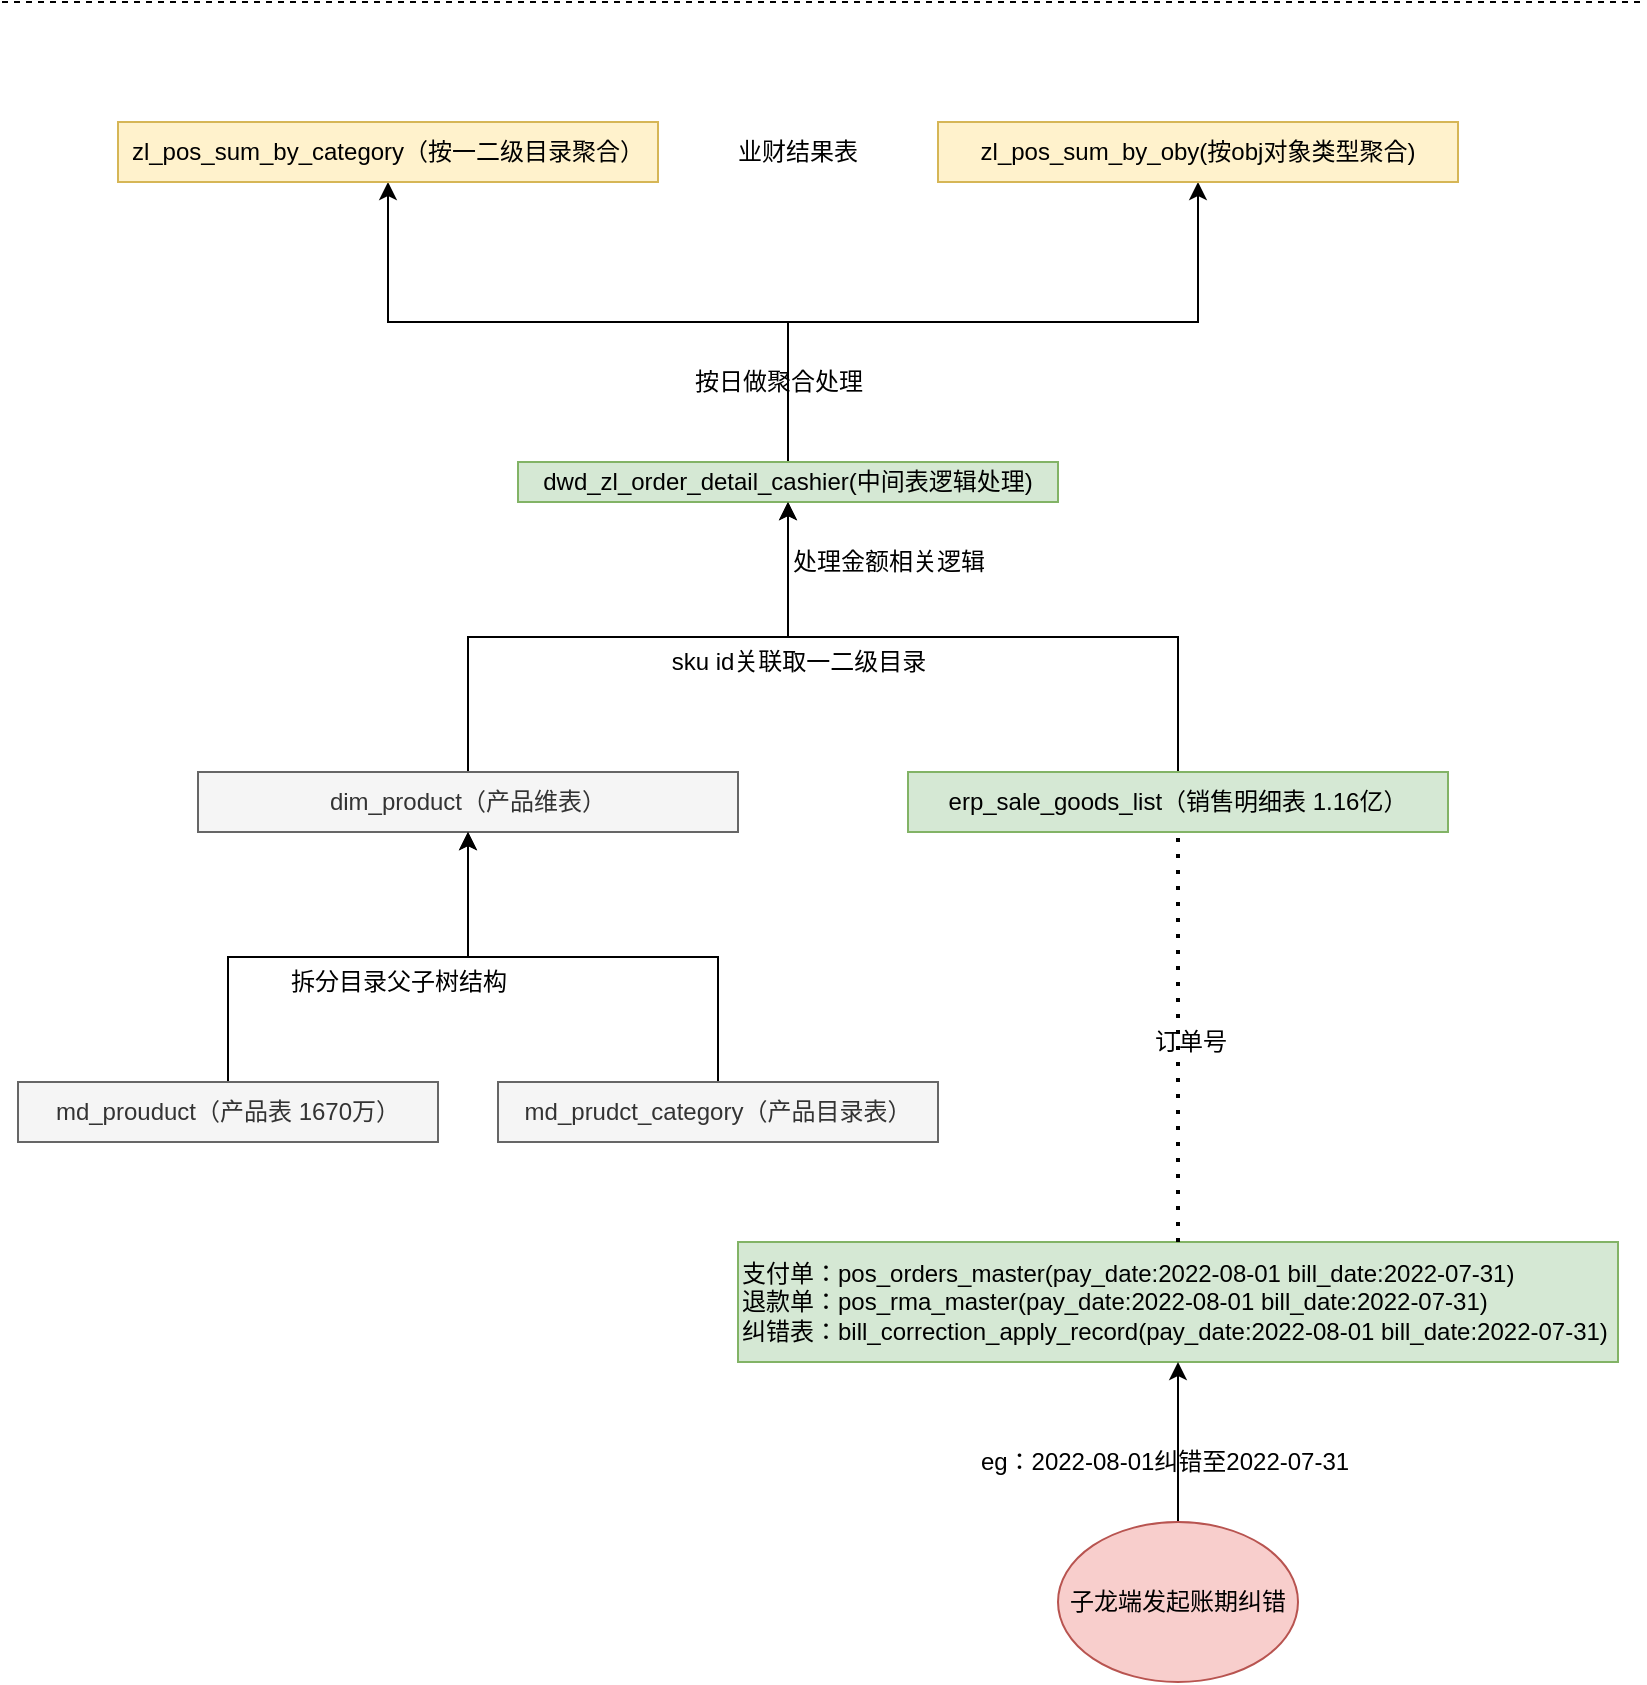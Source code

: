 <mxfile version="20.0.1" type="github">
  <diagram id="R797PX4un_1RKkbnCDY3" name="第 1 页">
    <mxGraphModel dx="1062" dy="593" grid="1" gridSize="10" guides="1" tooltips="1" connect="1" arrows="1" fold="1" page="1" pageScale="1" pageWidth="827" pageHeight="1169" math="0" shadow="0">
      <root>
        <mxCell id="0" />
        <mxCell id="1" parent="0" />
        <mxCell id="DioshYcZUjhNC1nyPAcM-11" style="edgeStyle=orthogonalEdgeStyle;rounded=0;orthogonalLoop=1;jettySize=auto;html=1;entryX=0.5;entryY=1;entryDx=0;entryDy=0;" edge="1" parent="1" source="DioshYcZUjhNC1nyPAcM-1" target="DioshYcZUjhNC1nyPAcM-2">
          <mxGeometry relative="1" as="geometry" />
        </mxCell>
        <mxCell id="DioshYcZUjhNC1nyPAcM-1" value="dim_product（产品维表）" style="rounded=0;whiteSpace=wrap;html=1;fillColor=#f5f5f5;strokeColor=#666666;fontColor=#333333;" vertex="1" parent="1">
          <mxGeometry x="100" y="585" width="270" height="30" as="geometry" />
        </mxCell>
        <mxCell id="DioshYcZUjhNC1nyPAcM-15" style="edgeStyle=orthogonalEdgeStyle;rounded=0;orthogonalLoop=1;jettySize=auto;html=1;" edge="1" parent="1" source="DioshYcZUjhNC1nyPAcM-2" target="DioshYcZUjhNC1nyPAcM-6">
          <mxGeometry relative="1" as="geometry">
            <Array as="points">
              <mxPoint x="395" y="360" />
              <mxPoint x="195" y="360" />
            </Array>
          </mxGeometry>
        </mxCell>
        <mxCell id="DioshYcZUjhNC1nyPAcM-17" style="edgeStyle=orthogonalEdgeStyle;rounded=0;orthogonalLoop=1;jettySize=auto;html=1;entryX=0.5;entryY=1;entryDx=0;entryDy=0;" edge="1" parent="1" source="DioshYcZUjhNC1nyPAcM-2" target="DioshYcZUjhNC1nyPAcM-7">
          <mxGeometry relative="1" as="geometry">
            <Array as="points">
              <mxPoint x="395" y="360" />
              <mxPoint x="600" y="360" />
            </Array>
          </mxGeometry>
        </mxCell>
        <mxCell id="DioshYcZUjhNC1nyPAcM-2" value="dwd_zl_order_detail_cashier(中间表逻辑处理)" style="rounded=0;whiteSpace=wrap;html=1;fillColor=#d5e8d4;strokeColor=#82b366;" vertex="1" parent="1">
          <mxGeometry x="260" y="430" width="270" height="20" as="geometry" />
        </mxCell>
        <mxCell id="DioshYcZUjhNC1nyPAcM-14" style="edgeStyle=orthogonalEdgeStyle;rounded=0;orthogonalLoop=1;jettySize=auto;html=1;" edge="1" parent="1" source="DioshYcZUjhNC1nyPAcM-3" target="DioshYcZUjhNC1nyPAcM-2">
          <mxGeometry relative="1" as="geometry" />
        </mxCell>
        <mxCell id="DioshYcZUjhNC1nyPAcM-3" value="erp_sale_goods_list（销售明细表 1.16亿）" style="rounded=0;whiteSpace=wrap;html=1;fillColor=#d5e8d4;strokeColor=#82b366;" vertex="1" parent="1">
          <mxGeometry x="455" y="585" width="270" height="30" as="geometry" />
        </mxCell>
        <mxCell id="DioshYcZUjhNC1nyPAcM-6" value="zl_pos_sum_by_category（按一二级目录聚合）" style="rounded=0;whiteSpace=wrap;html=1;fillColor=#fff2cc;strokeColor=#d6b656;" vertex="1" parent="1">
          <mxGeometry x="60" y="260" width="270" height="30" as="geometry" />
        </mxCell>
        <mxCell id="DioshYcZUjhNC1nyPAcM-7" value="zl_pos_sum_by_oby(按obj对象类型聚合)" style="rounded=0;whiteSpace=wrap;html=1;fillColor=#fff2cc;strokeColor=#d6b656;" vertex="1" parent="1">
          <mxGeometry x="470" y="260" width="260" height="30" as="geometry" />
        </mxCell>
        <mxCell id="DioshYcZUjhNC1nyPAcM-18" value="sku id关联取一二级目录" style="text;html=1;align=center;verticalAlign=middle;resizable=0;points=[];autosize=1;strokeColor=none;fillColor=none;" vertex="1" parent="1">
          <mxGeometry x="330" y="520" width="140" height="20" as="geometry" />
        </mxCell>
        <mxCell id="DioshYcZUjhNC1nyPAcM-23" style="edgeStyle=orthogonalEdgeStyle;rounded=0;orthogonalLoop=1;jettySize=auto;html=1;entryX=0.5;entryY=1;entryDx=0;entryDy=0;" edge="1" parent="1" source="DioshYcZUjhNC1nyPAcM-19" target="DioshYcZUjhNC1nyPAcM-1">
          <mxGeometry relative="1" as="geometry" />
        </mxCell>
        <mxCell id="DioshYcZUjhNC1nyPAcM-19" value="md_prouduct（产品表 1670万）" style="rounded=0;whiteSpace=wrap;html=1;fillColor=#f5f5f5;strokeColor=#666666;fontColor=#333333;" vertex="1" parent="1">
          <mxGeometry x="10" y="740" width="210" height="30" as="geometry" />
        </mxCell>
        <mxCell id="DioshYcZUjhNC1nyPAcM-24" style="edgeStyle=orthogonalEdgeStyle;rounded=0;orthogonalLoop=1;jettySize=auto;html=1;" edge="1" parent="1" source="DioshYcZUjhNC1nyPAcM-20" target="DioshYcZUjhNC1nyPAcM-1">
          <mxGeometry relative="1" as="geometry" />
        </mxCell>
        <mxCell id="DioshYcZUjhNC1nyPAcM-20" value="md_prudct_category（产品目录表）" style="rounded=0;whiteSpace=wrap;html=1;fillColor=#f5f5f5;strokeColor=#666666;fontColor=#333333;" vertex="1" parent="1">
          <mxGeometry x="250" y="740" width="220" height="30" as="geometry" />
        </mxCell>
        <mxCell id="DioshYcZUjhNC1nyPAcM-25" value="拆分目录父子树结构" style="text;html=1;align=center;verticalAlign=middle;resizable=0;points=[];autosize=1;strokeColor=none;fillColor=none;" vertex="1" parent="1">
          <mxGeometry x="140" y="680" width="120" height="20" as="geometry" />
        </mxCell>
        <mxCell id="DioshYcZUjhNC1nyPAcM-27" value="处理金额相关逻辑" style="text;html=1;align=center;verticalAlign=middle;resizable=0;points=[];autosize=1;strokeColor=none;fillColor=none;" vertex="1" parent="1">
          <mxGeometry x="390" y="470" width="110" height="20" as="geometry" />
        </mxCell>
        <mxCell id="DioshYcZUjhNC1nyPAcM-28" value="按日做聚合处理" style="text;html=1;align=center;verticalAlign=middle;resizable=0;points=[];autosize=1;strokeColor=none;fillColor=none;" vertex="1" parent="1">
          <mxGeometry x="340" y="380" width="100" height="20" as="geometry" />
        </mxCell>
        <mxCell id="DioshYcZUjhNC1nyPAcM-29" value="支付单：pos_orders_master(pay_date:2022-08-01 bill_date:2022-07-31)&lt;br&gt;退款单：pos_rma_master(pay_date:2022-08-01 bill_date:2022-07-31)&lt;br&gt;纠错表：bill_correction_apply_record(pay_date:2022-08-01 bill_date:2022-07-31)" style="rounded=0;whiteSpace=wrap;html=1;fillColor=#d5e8d4;strokeColor=#82b366;align=left;" vertex="1" parent="1">
          <mxGeometry x="370" y="820" width="440" height="60" as="geometry" />
        </mxCell>
        <mxCell id="DioshYcZUjhNC1nyPAcM-42" style="edgeStyle=orthogonalEdgeStyle;rounded=0;orthogonalLoop=1;jettySize=auto;html=1;entryX=0.5;entryY=1;entryDx=0;entryDy=0;" edge="1" parent="1" source="DioshYcZUjhNC1nyPAcM-30" target="DioshYcZUjhNC1nyPAcM-29">
          <mxGeometry relative="1" as="geometry" />
        </mxCell>
        <mxCell id="DioshYcZUjhNC1nyPAcM-30" value="子龙端发起账期纠错" style="ellipse;whiteSpace=wrap;html=1;fillColor=#f8cecc;strokeColor=#b85450;" vertex="1" parent="1">
          <mxGeometry x="530" y="960" width="120" height="80" as="geometry" />
        </mxCell>
        <mxCell id="DioshYcZUjhNC1nyPAcM-33" value="" style="endArrow=none;dashed=1;html=1;dashPattern=1 3;strokeWidth=2;rounded=0;entryX=0.5;entryY=1;entryDx=0;entryDy=0;exitX=0.5;exitY=0;exitDx=0;exitDy=0;" edge="1" parent="1" source="DioshYcZUjhNC1nyPAcM-29" target="DioshYcZUjhNC1nyPAcM-3">
          <mxGeometry width="50" height="50" relative="1" as="geometry">
            <mxPoint x="340" y="660" as="sourcePoint" />
            <mxPoint x="390" y="610" as="targetPoint" />
          </mxGeometry>
        </mxCell>
        <mxCell id="DioshYcZUjhNC1nyPAcM-34" value="订单号" style="text;html=1;align=center;verticalAlign=middle;resizable=0;points=[];autosize=1;strokeColor=none;fillColor=none;" vertex="1" parent="1">
          <mxGeometry x="571" y="710" width="50" height="20" as="geometry" />
        </mxCell>
        <mxCell id="DioshYcZUjhNC1nyPAcM-36" value="eg：2022-08-01纠错至2022-07-31" style="text;html=1;align=center;verticalAlign=middle;resizable=0;points=[];autosize=1;strokeColor=none;fillColor=none;" vertex="1" parent="1">
          <mxGeometry x="483" y="920" width="200" height="20" as="geometry" />
        </mxCell>
        <mxCell id="DioshYcZUjhNC1nyPAcM-39" value="" style="endArrow=none;dashed=1;html=1;rounded=0;" edge="1" parent="1">
          <mxGeometry width="50" height="50" relative="1" as="geometry">
            <mxPoint x="2" y="200" as="sourcePoint" />
            <mxPoint x="822" y="200" as="targetPoint" />
          </mxGeometry>
        </mxCell>
        <mxCell id="DioshYcZUjhNC1nyPAcM-41" value="业财结果表" style="text;html=1;strokeColor=none;fillColor=none;align=center;verticalAlign=middle;whiteSpace=wrap;rounded=0;" vertex="1" parent="1">
          <mxGeometry x="357" y="260" width="86" height="30" as="geometry" />
        </mxCell>
      </root>
    </mxGraphModel>
  </diagram>
</mxfile>
